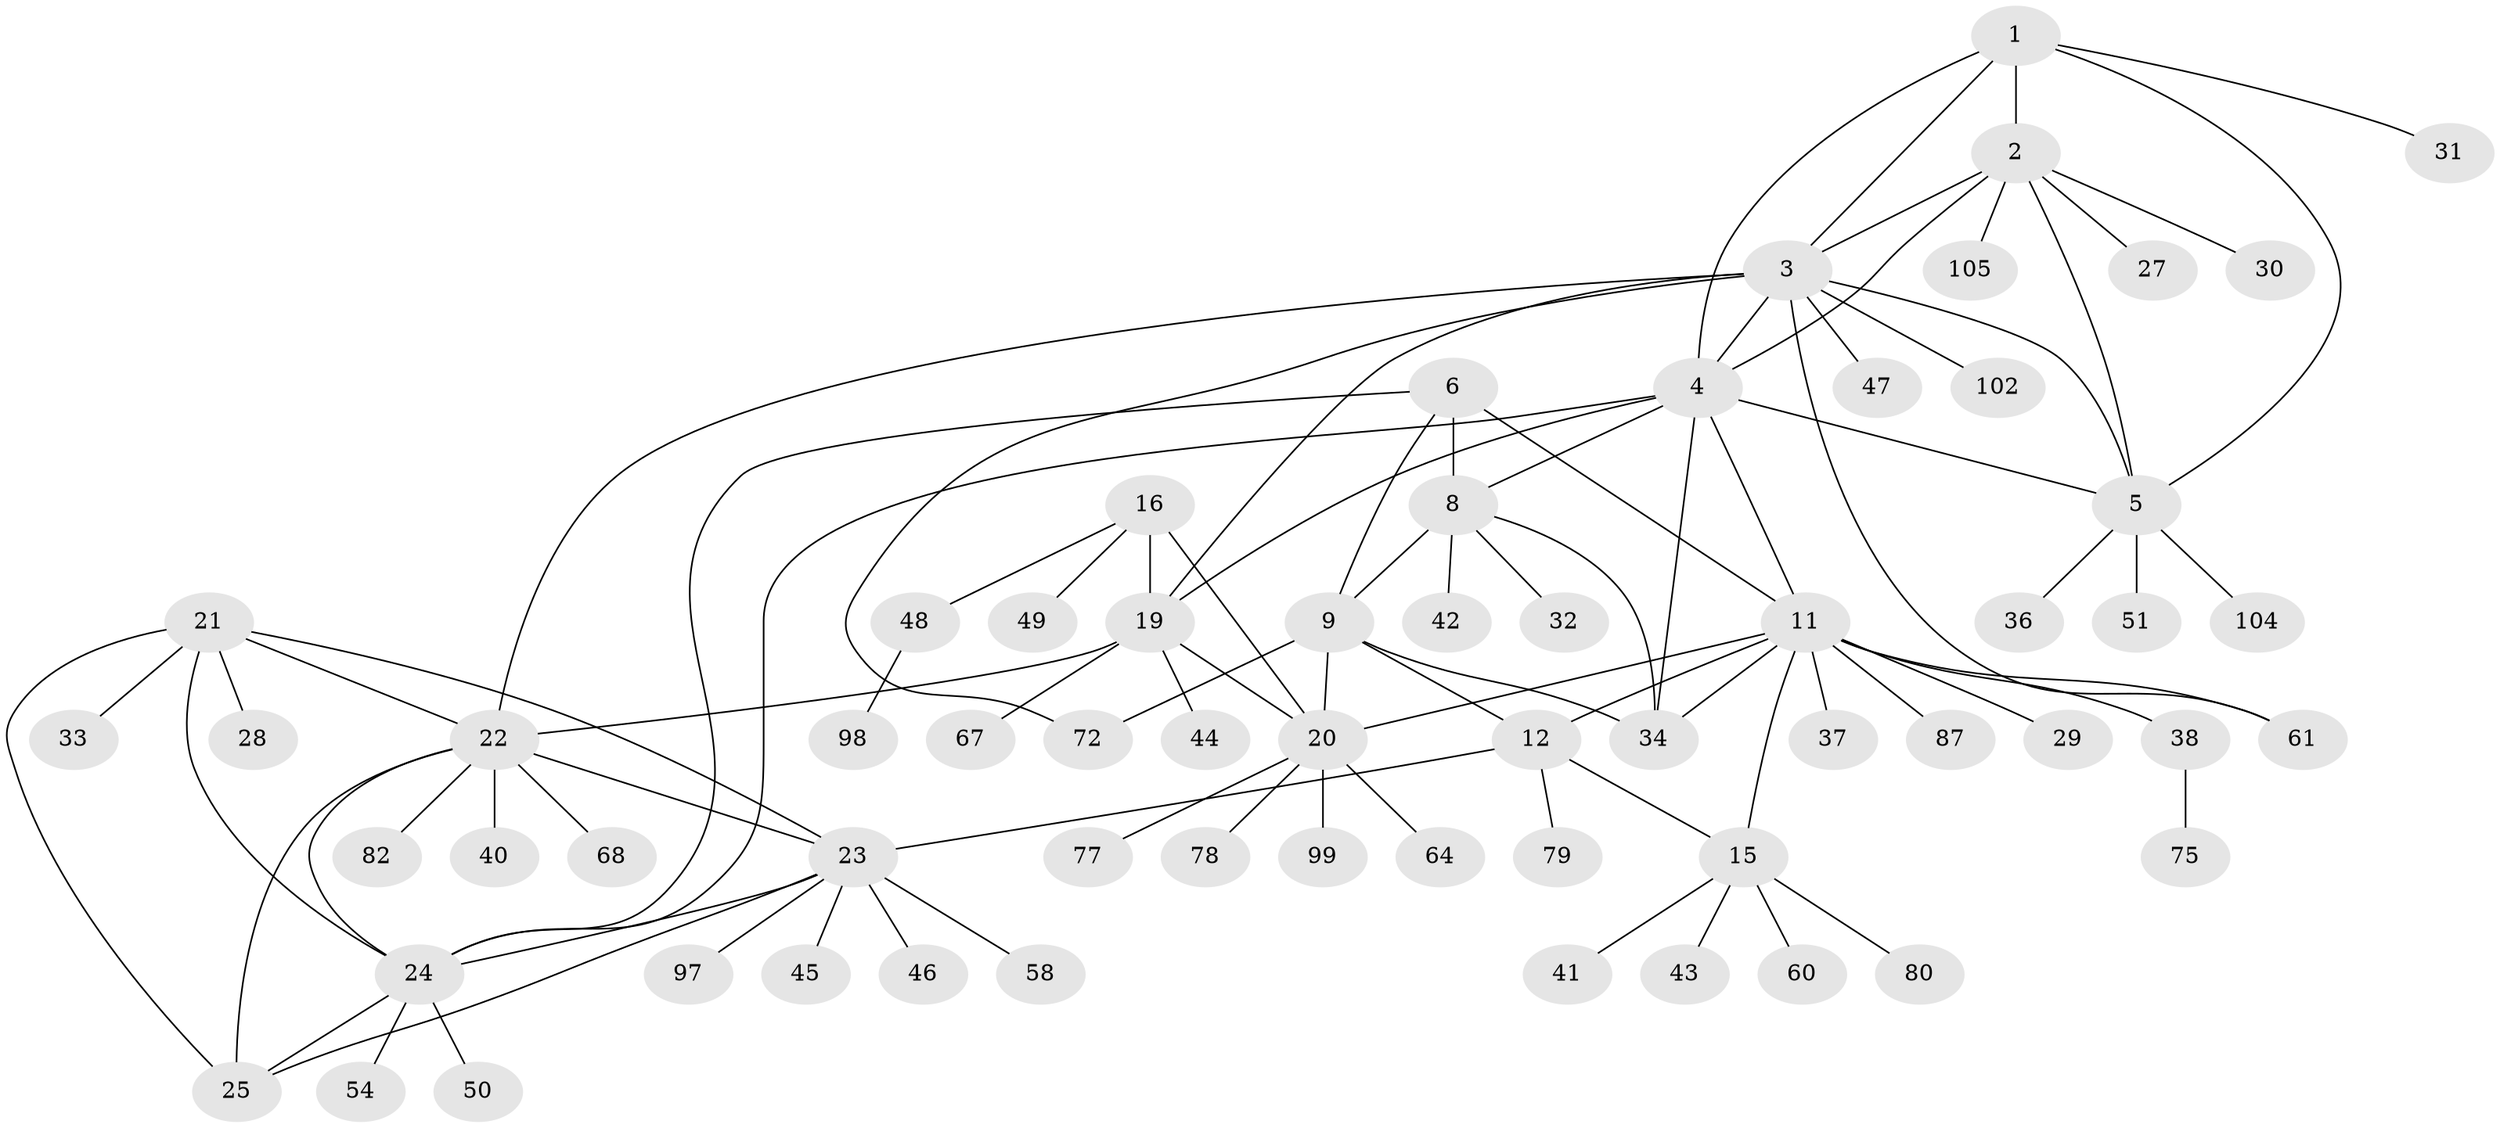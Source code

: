 // original degree distribution, {5: 0.03773584905660377, 7: 0.04716981132075472, 10: 0.03773584905660377, 11: 0.018867924528301886, 8: 0.04716981132075472, 9: 0.018867924528301886, 6: 0.018867924528301886, 4: 0.02830188679245283, 2: 0.1320754716981132, 1: 0.5849056603773585, 3: 0.02830188679245283}
// Generated by graph-tools (version 1.1) at 2025/19/03/04/25 18:19:48]
// undirected, 63 vertices, 91 edges
graph export_dot {
graph [start="1"]
  node [color=gray90,style=filled];
  1;
  2;
  3;
  4 [super="+59+101+66"];
  5 [super="+35"];
  6 [super="+26+76+7+56+90"];
  8 [super="+10+100"];
  9;
  11 [super="+13+81+14"];
  12 [super="+52"];
  15;
  16 [super="+17"];
  19 [super="+95+57"];
  20;
  21;
  22;
  23 [super="+74"];
  24;
  25;
  27;
  28;
  29;
  30 [super="+89"];
  31 [super="+85"];
  32;
  33;
  34 [super="+91+96+73"];
  36;
  37;
  38 [super="+55"];
  40;
  41;
  42;
  43;
  44;
  45;
  46 [super="+92+62"];
  47;
  48;
  49;
  50 [super="+93+86"];
  51;
  54;
  58;
  60;
  61;
  64;
  67;
  68;
  72;
  75;
  77;
  78;
  79;
  80;
  82 [super="+84"];
  87;
  97;
  98;
  99;
  102;
  104;
  105;
  1 -- 2;
  1 -- 3;
  1 -- 4;
  1 -- 5;
  1 -- 31;
  2 -- 3;
  2 -- 4;
  2 -- 5;
  2 -- 27;
  2 -- 30;
  2 -- 105;
  3 -- 4;
  3 -- 5;
  3 -- 19;
  3 -- 22;
  3 -- 47;
  3 -- 61;
  3 -- 72;
  3 -- 102;
  4 -- 5;
  4 -- 34;
  4 -- 11;
  4 -- 24;
  4 -- 8;
  4 -- 19;
  5 -- 36;
  5 -- 51;
  5 -- 104;
  6 -- 8 [weight=4];
  6 -- 9 [weight=2];
  6 -- 24;
  6 -- 11;
  8 -- 9 [weight=2];
  8 -- 34;
  8 -- 32;
  8 -- 42;
  9 -- 12;
  9 -- 20;
  9 -- 34;
  9 -- 72;
  11 -- 12 [weight=3];
  11 -- 15 [weight=3];
  11 -- 37;
  11 -- 38;
  11 -- 61;
  11 -- 87;
  11 -- 29;
  11 -- 34;
  11 -- 20;
  12 -- 15;
  12 -- 23;
  12 -- 79;
  15 -- 41;
  15 -- 43;
  15 -- 60;
  15 -- 80;
  16 -- 19 [weight=3];
  16 -- 20 [weight=3];
  16 -- 48;
  16 -- 49;
  19 -- 20;
  19 -- 22;
  19 -- 44;
  19 -- 67;
  20 -- 64;
  20 -- 77;
  20 -- 78;
  20 -- 99;
  21 -- 22;
  21 -- 23;
  21 -- 24;
  21 -- 25;
  21 -- 28;
  21 -- 33;
  22 -- 23;
  22 -- 24;
  22 -- 25;
  22 -- 40;
  22 -- 68;
  22 -- 82;
  23 -- 24;
  23 -- 25;
  23 -- 45;
  23 -- 46;
  23 -- 58;
  23 -- 97;
  24 -- 25;
  24 -- 50;
  24 -- 54;
  38 -- 75;
  48 -- 98;
}
